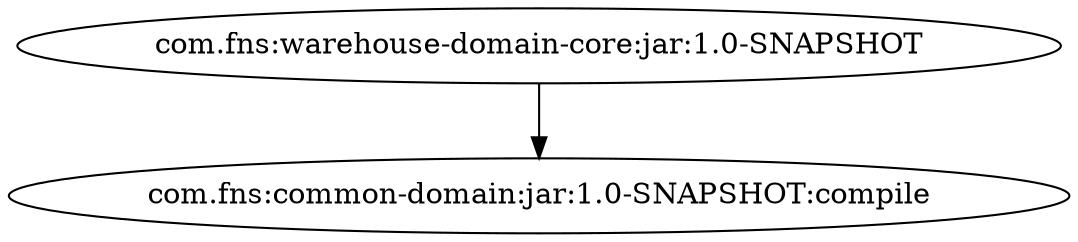 digraph "com.fns:warehouse-domain-core:jar:1.0-SNAPSHOT" { 
	"com.fns:warehouse-domain-core:jar:1.0-SNAPSHOT" -> "com.fns:common-domain:jar:1.0-SNAPSHOT:compile" ; 
 } 